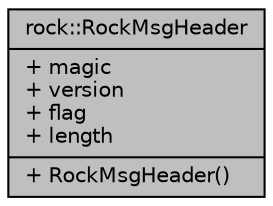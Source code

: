 digraph "rock::RockMsgHeader"
{
 // LATEX_PDF_SIZE
  edge [fontname="Helvetica",fontsize="10",labelfontname="Helvetica",labelfontsize="10"];
  node [fontname="Helvetica",fontsize="10",shape=record];
  Node1 [label="{rock::RockMsgHeader\n|+ magic\l+ version\l+ flag\l+ length\l|+ RockMsgHeader()\l}",height=0.2,width=0.4,color="black", fillcolor="grey75", style="filled", fontcolor="black",tooltip=" "];
}
